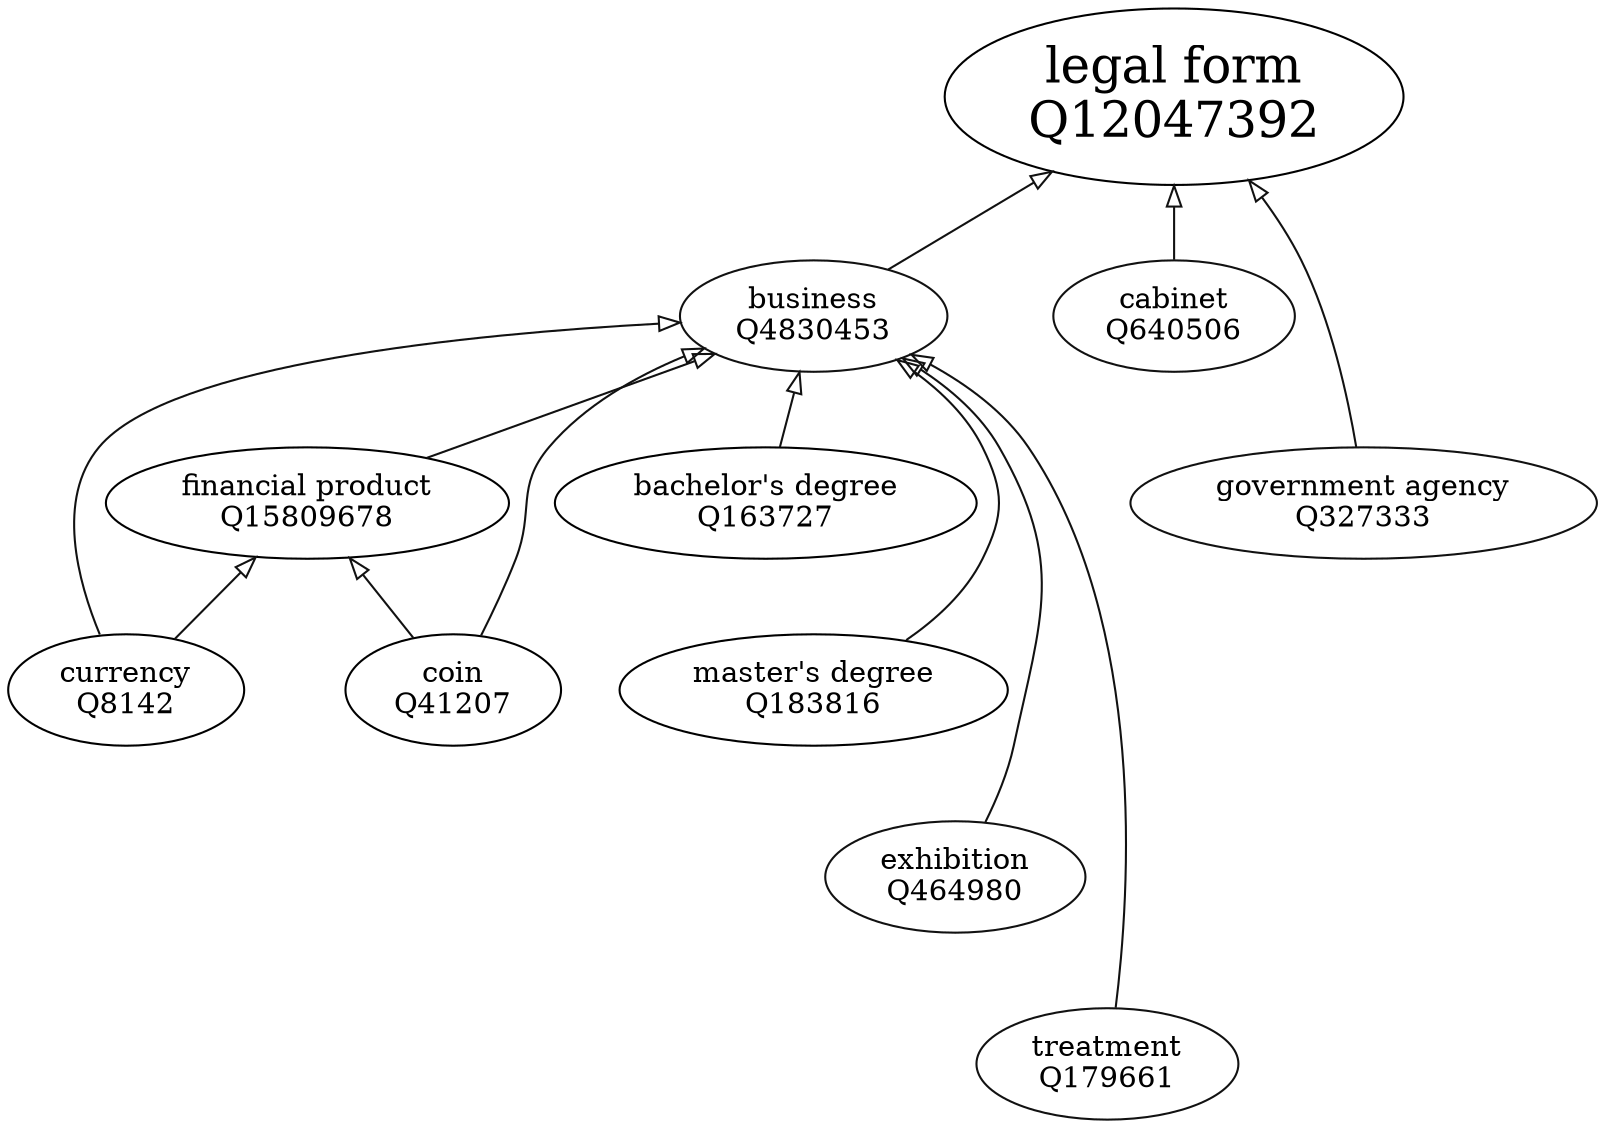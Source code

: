 strict digraph {
	graph [nodesep=0.1,
		rankdir=BT,
		ranksep=0.5
	];
	"legal form
Q12047392"	[fontsize=24];
	"currency
Q8142" -> "financial product
Q15809678"	[arrowhead=o,
		color="#111111"];
	"business
Q4830453"	[color="#111111"];
	"currency
Q8142" -> "business
Q4830453"	[arrowhead=o,
		color="#111111"];
	"financial product
Q15809678" -> "business
Q4830453"	[arrowhead=o,
		color="#111111"];
	"business
Q4830453" -> "legal form
Q12047392"	[arrowhead=o,
		color="#111111"];
	"bachelor's degree
Q163727" -> "business
Q4830453"	[arrowhead=o,
		color="#111111",
		minlen=1];
	"master's degree
Q183816" -> "business
Q4830453"	[arrowhead=o,
		color="#111111",
		minlen=2];
	"exhibition
Q464980"	[color="#111111"];
	"exhibition
Q464980" -> "business
Q4830453"	[arrowhead=o,
		color="#111111",
		minlen=3];
	"coin
Q41207" -> "financial product
Q15809678"	[arrowhead=o,
		color="#111111"];
	"coin
Q41207" -> "business
Q4830453"	[arrowhead=o,
		color="#111111"];
	"treatment
Q179661"	[color="#111111"];
	"treatment
Q179661" -> "business
Q4830453"	[arrowhead=o,
		color="#111111",
		minlen=4];
	"cabinet
Q640506"	[color="#111111"];
	"cabinet
Q640506" -> "legal form
Q12047392"	[arrowhead=o,
		color="#111111",
		minlen=1];
	"government agency
Q327333"	[color="#111111"];
	"government agency
Q327333" -> "legal form
Q12047392"	[arrowhead=o,
		color="#111111",
		minlen=2];
}
